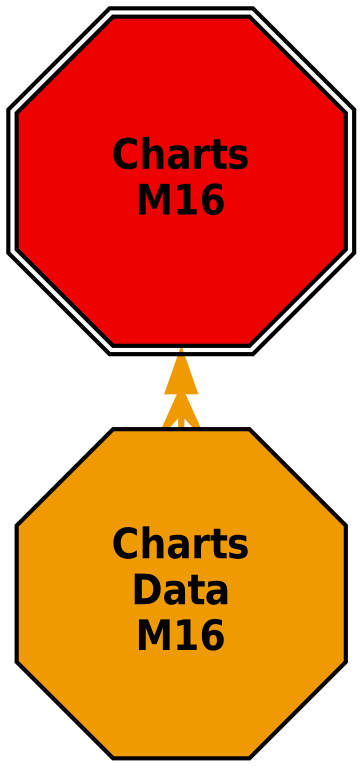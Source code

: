 digraph dependencies {
layers="one:two:three";
outputorder="edgesfirst";
nodesep=0.75;
Charts_M16 [layer="two"] [style="filled"] [height="2.2"] [shape="doubleoctagon"] [fontsize="20"] [fillcolor="red2"] [fontname="Helvetica-Narrow-Bold"] [fixedsize="true"] [label="Charts\nM16"] [width="2.2"] [penwidth="2"];
Charts_Data_M16 [layer="two"] [style="filled"] [height="2.2"] [shape="octagon"] [fontsize="20"] [fillcolor="orange2"] [fontname="Helvetica-Narrow-Bold"] [fixedsize="true"] [label="Charts\nData\nM16"] [width="2.2"] [penwidth="2"];
Charts_M16 -> Charts_Data_M16 [layer="one"] [arrowhead="crow"] [color="orange2"] [arrowsize="1.75"] [dir="both"] [penwidth="3"];
}